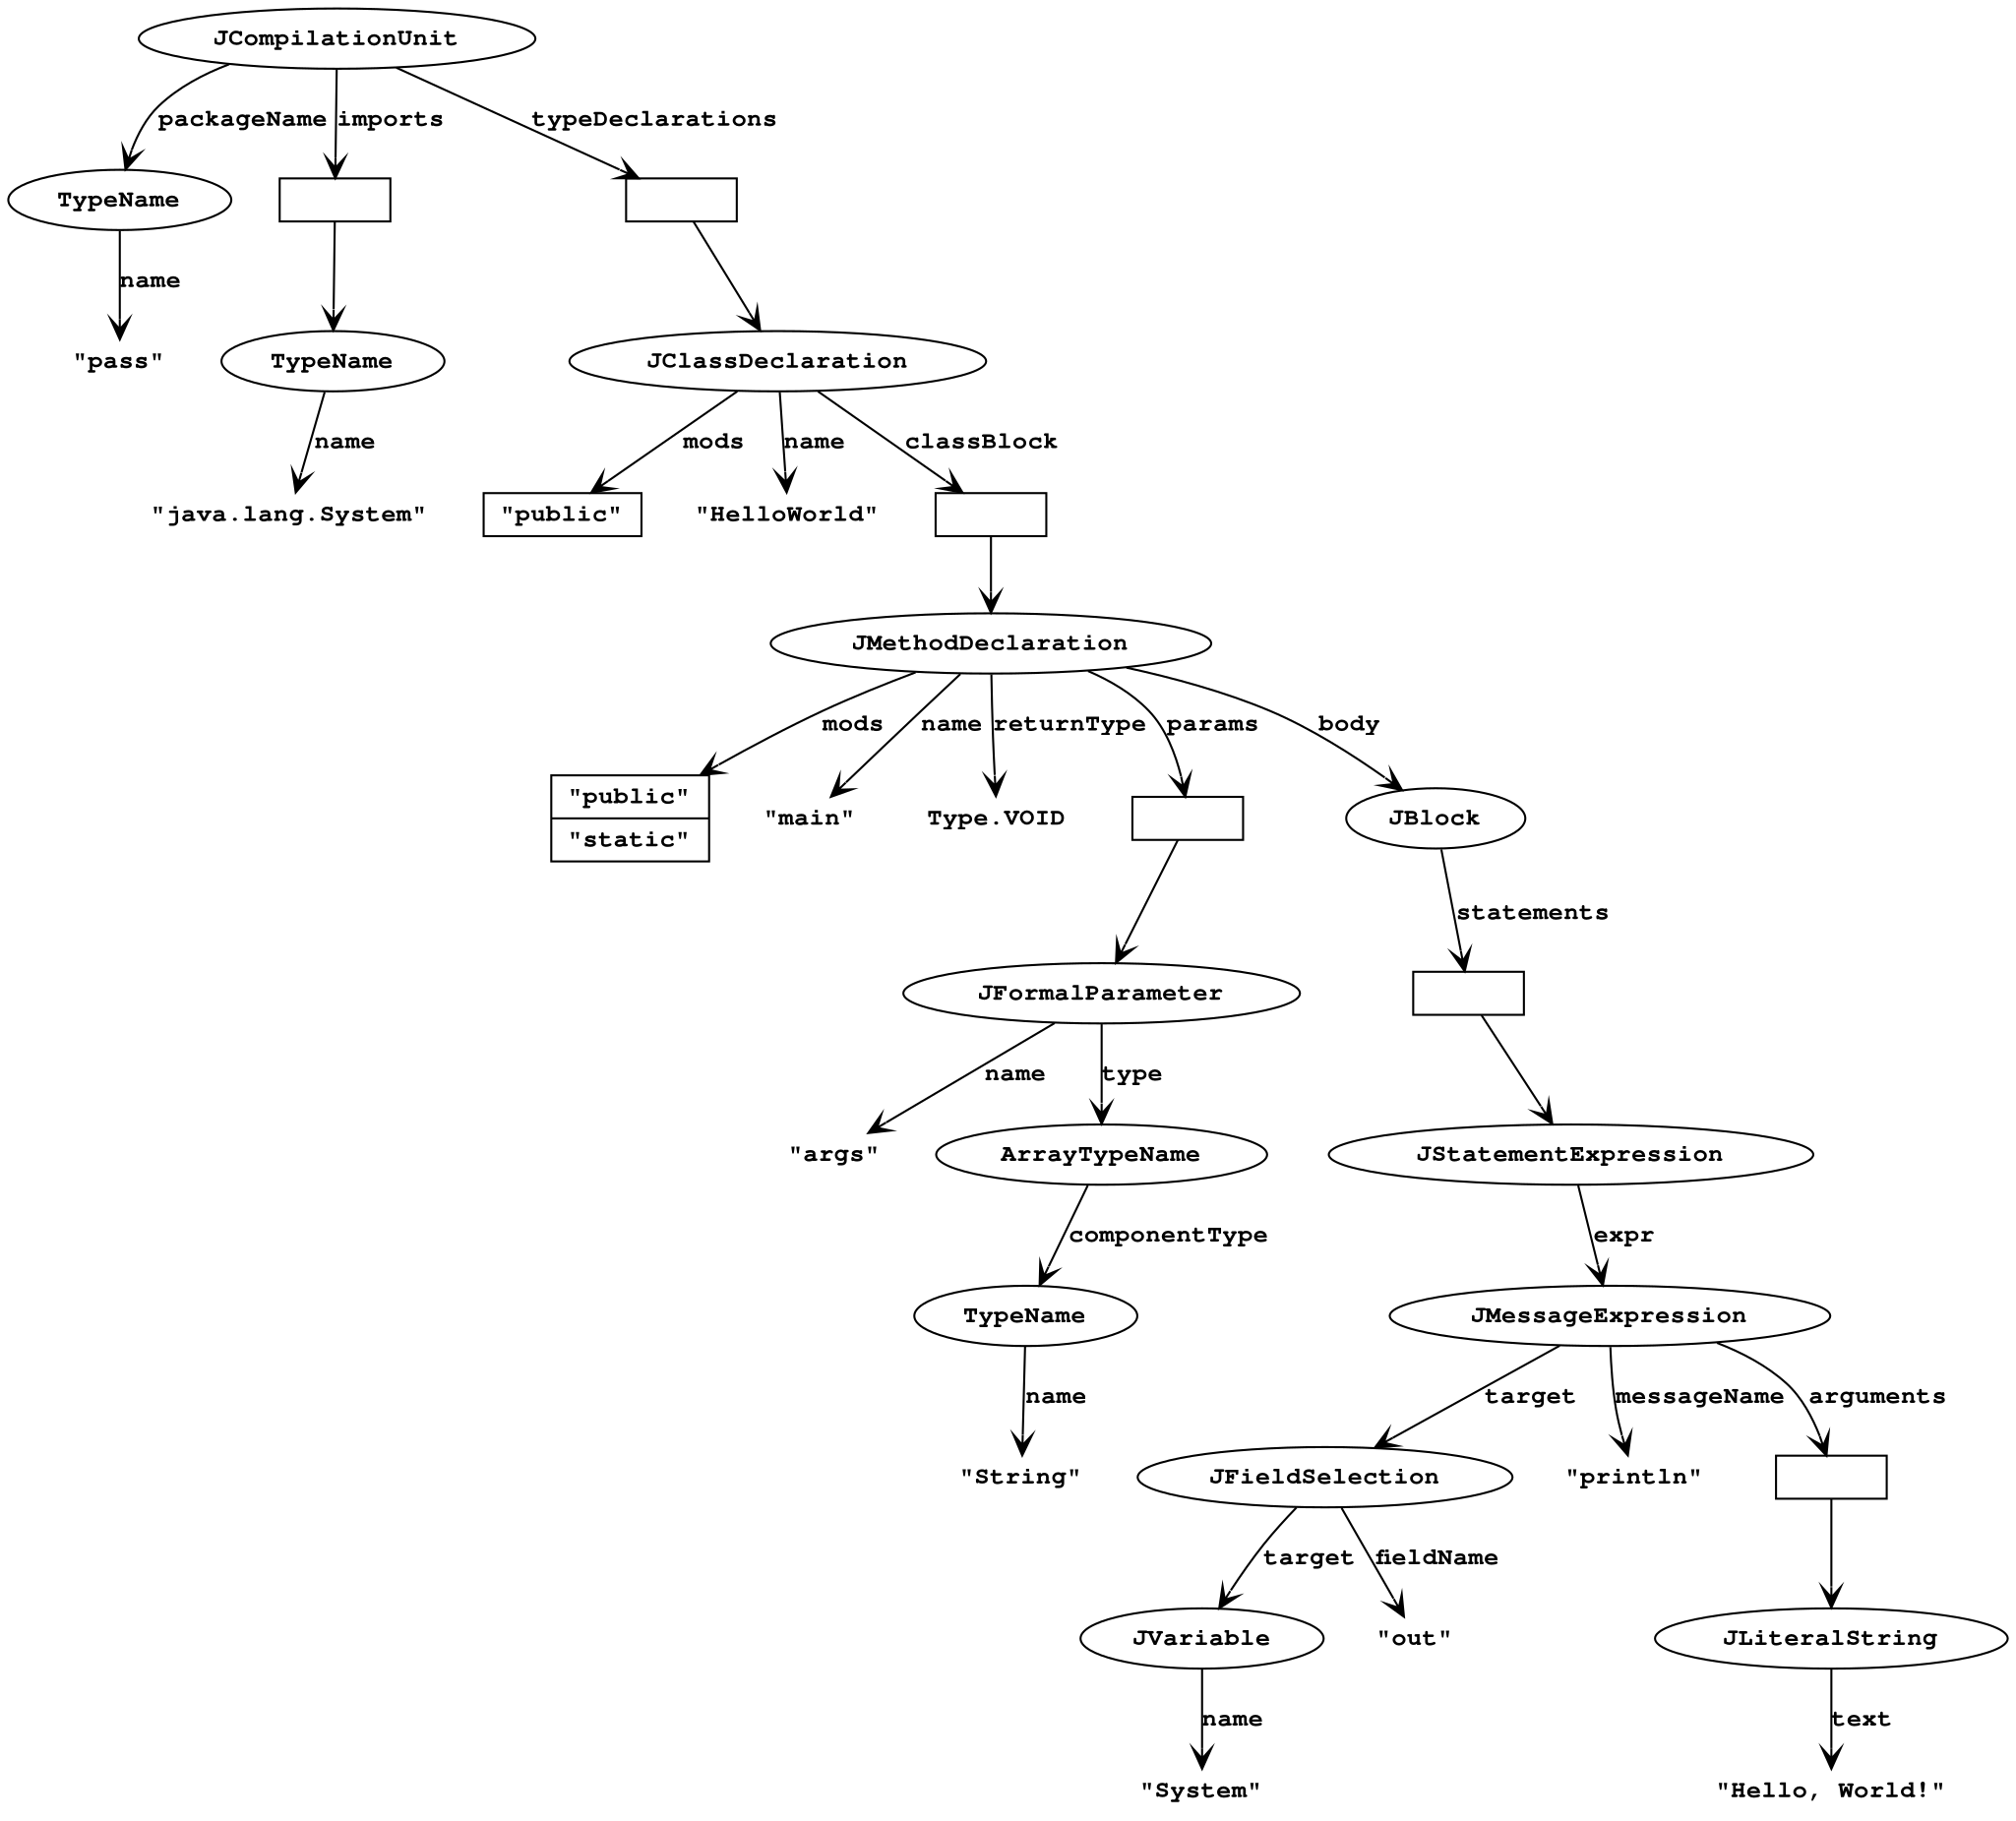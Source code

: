 digraph G {
 margin="0,0";
 node [fontname="Courier Bold",fontsize=12,height=.15];
 edge [fontname="Courier Bold",fontsize=12,arrowhead="vee"]; 

 n1[label="JCompilationUnit"];

 n2[label="TypeName"];
 n3[label="\"pass\"",shape=plaintext];
 n1->n2[label="packageName"];
 n2->n3[label="name"];

 n4[label="",shape=record];
 n5[label="TypeName"];
 n6[label="\"java.lang.System\"",shape=plaintext];
 n1->n4[label="imports"];
 n4->n5[label=""];
 n5->n6[label="name"];

 n7[label="",shape=record];
 n1->n7[label="typeDeclarations"];

 n8[label="JClassDeclaration"]; n7->n8;
 n9[label="",shape=record,label="{\"public\"}"];
 n8->n9[label="mods"];

 n10[label="\"HelloWorld\"",shape=plaintext];
 n8->n10[label="name"];

 n11[label="",shape=record];
 n8->n11[label="classBlock"];

 n12[label="JMethodDeclaration"]; n11->n12;
 n13[label="",shape=record,label="{\"public\"|\"static\"}"];
 n12->n13[label="mods"];

 n14[label="\"main\"",shape=plaintext];
 n12->n14[label="name"];

 n15[label="Type.VOID",shape=plaintext];
 n12->n15[label="returnType"];

 n16[label="",shape=record];
 n12->n16[label="params"];

 n17[label="JFormalParameter"];n16->n17;

 n18[label="\"args\"",shape=plaintext];
 n17->n18[label="name"];
 
 n19[label="ArrayTypeName"];  n17->n19[label="type"];
 n20[label="TypeName"];
 n19->n20[label="componentType"];

 n21[label="\"String\"",shape=plaintext];
 n20->n21[label="name"];

 n22[label="JBlock"];
 n12->n22[label="body"];
 
 n23[label="",shape=record];
 n22->n23[label="statements"];

 n24[label="JStatementExpression"]; n23->n24;

 n25[label="JMessageExpression"]; n24->n25[label="expr"];

 n26[label="JFieldSelection"]; n25->n26[label="target"];

 n27[label="JVariable"]; n26->n27[label="target"];

 n28[label="\"System\"",shape=plaintext];
 n27->n28[label="name"];

 n29[label="\"out\"",shape=plaintext];
 n26->n29[label="fieldName"];

 n30[label="\"println\"",shape=plaintext];
 n25->n30[label="messageName"];

 n31[label="",shape=record];
 n25->n31[label="arguments"];

 n32[label="JLiteralString"]; n31->n32;
 n33[label="\"Hello, World!\"",shape=plaintext];
 n32->n33[label="text"];
}
